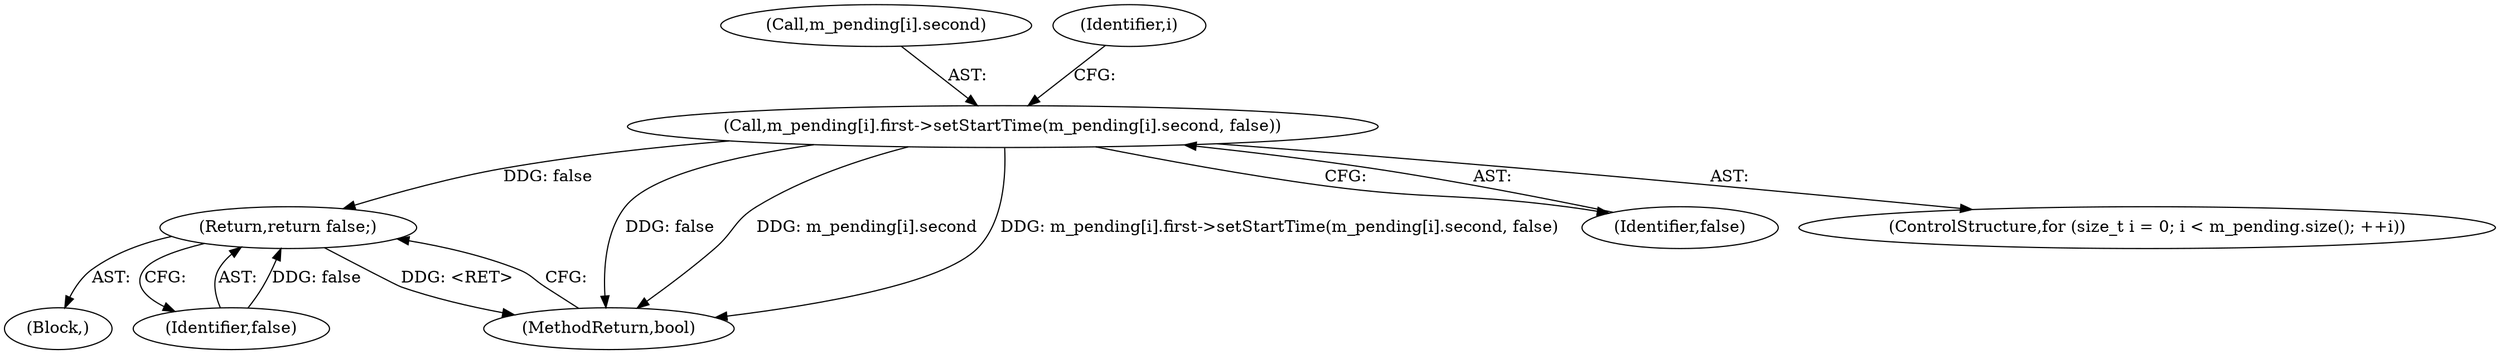 digraph "0_Chrome_75f1a0ebf09d110642f19dd4e389004e949a7828_2@array" {
"1000153" [label="(Call,m_pending[i].first->setStartTime(m_pending[i].second, false))"];
"1000185" [label="(Return,return false;)"];
"1000185" [label="(Return,return false;)"];
"1000101" [label="(Block,)"];
"1000186" [label="(Identifier,false)"];
"1000154" [label="(Call,m_pending[i].second)"];
"1000187" [label="(MethodReturn,bool)"];
"1000152" [label="(Identifier,i)"];
"1000159" [label="(Identifier,false)"];
"1000143" [label="(ControlStructure,for (size_t i = 0; i < m_pending.size(); ++i))"];
"1000153" [label="(Call,m_pending[i].first->setStartTime(m_pending[i].second, false))"];
"1000153" -> "1000143"  [label="AST: "];
"1000153" -> "1000159"  [label="CFG: "];
"1000154" -> "1000153"  [label="AST: "];
"1000159" -> "1000153"  [label="AST: "];
"1000152" -> "1000153"  [label="CFG: "];
"1000153" -> "1000187"  [label="DDG: false"];
"1000153" -> "1000187"  [label="DDG: m_pending[i].second"];
"1000153" -> "1000187"  [label="DDG: m_pending[i].first->setStartTime(m_pending[i].second, false)"];
"1000153" -> "1000185"  [label="DDG: false"];
"1000185" -> "1000101"  [label="AST: "];
"1000185" -> "1000186"  [label="CFG: "];
"1000186" -> "1000185"  [label="AST: "];
"1000187" -> "1000185"  [label="CFG: "];
"1000185" -> "1000187"  [label="DDG: <RET>"];
"1000186" -> "1000185"  [label="DDG: false"];
}

